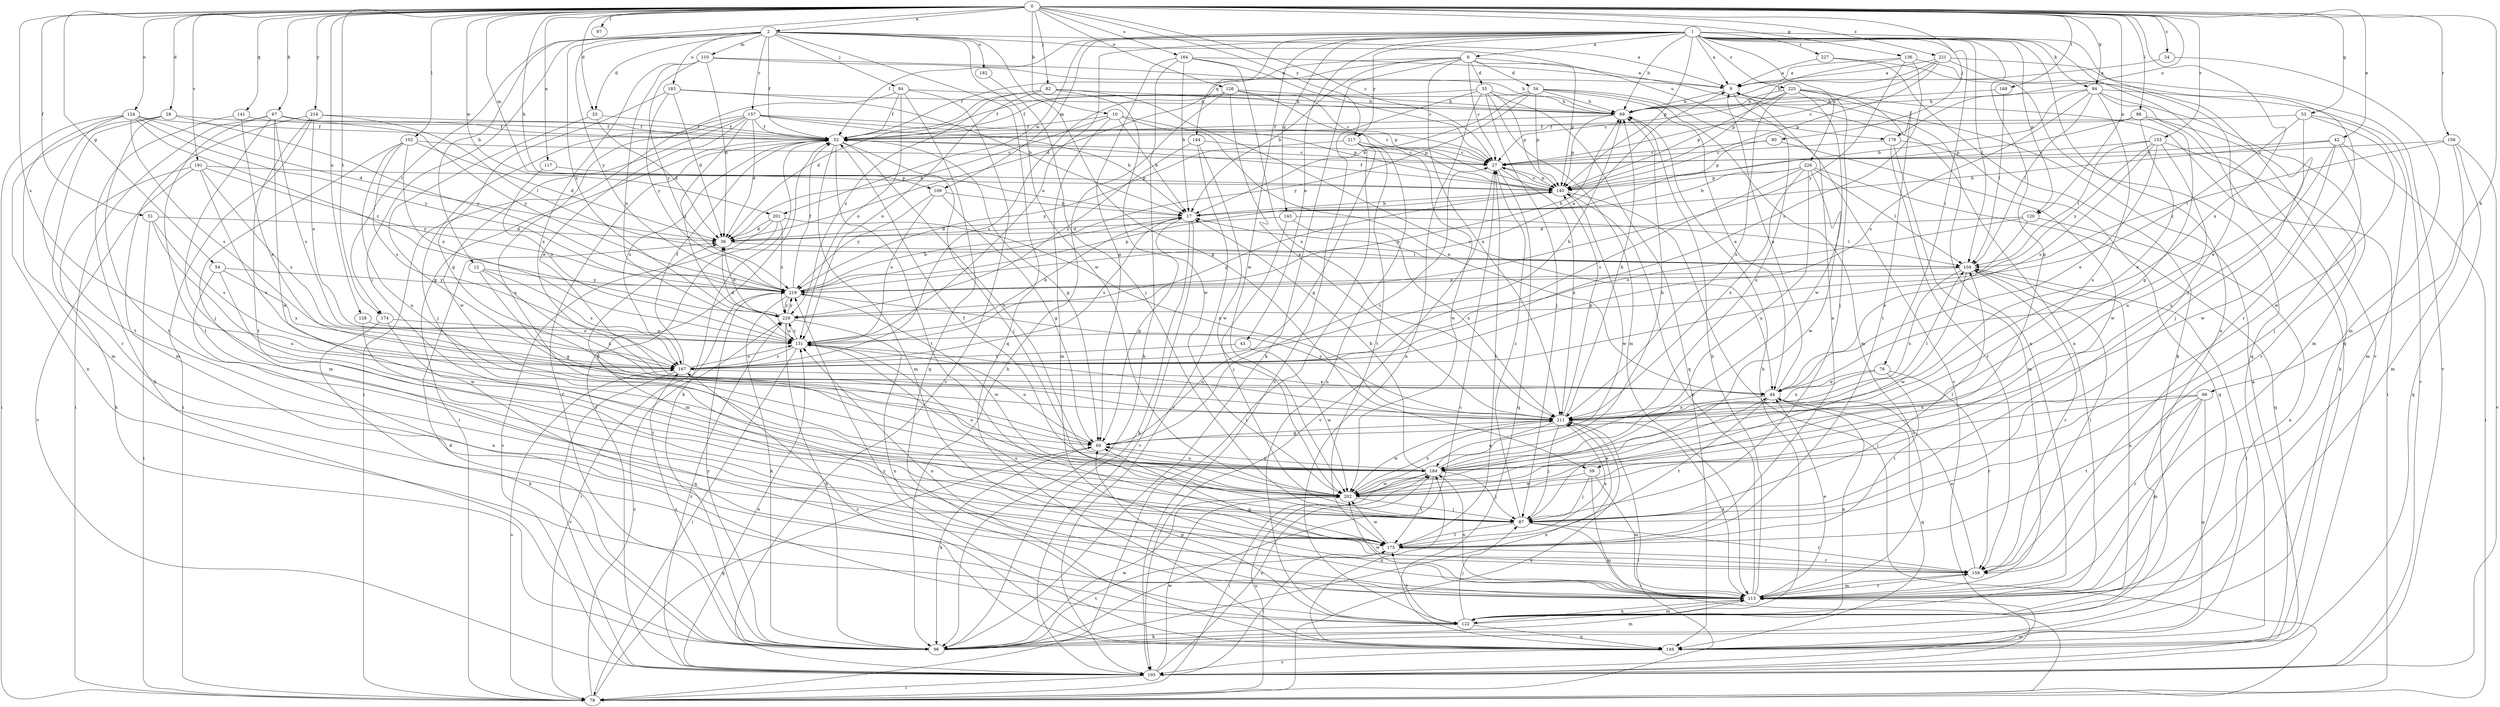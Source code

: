 strict digraph  {
0;
1;
2;
6;
9;
10;
12;
17;
24;
27;
28;
33;
34;
35;
36;
42;
43;
44;
51;
52;
53;
54;
59;
60;
66;
67;
69;
76;
78;
80;
82;
84;
87;
94;
96;
97;
98;
102;
104;
109;
110;
113;
117;
120;
122;
124;
126;
128;
131;
136;
140;
141;
143;
144;
149;
153;
156;
157;
158;
164;
167;
168;
174;
175;
179;
182;
183;
184;
191;
193;
201;
202;
211;
214;
217;
219;
221;
225;
226;
227;
229;
0 -> 2  [label=a];
0 -> 10  [label=b];
0 -> 12  [label=b];
0 -> 17  [label=b];
0 -> 24  [label=c];
0 -> 27  [label=c];
0 -> 28  [label=d];
0 -> 33  [label=d];
0 -> 42  [label=e];
0 -> 51  [label=f];
0 -> 53  [label=g];
0 -> 54  [label=g];
0 -> 66  [label=h];
0 -> 67  [label=h];
0 -> 80  [label=j];
0 -> 82  [label=j];
0 -> 94  [label=k];
0 -> 97  [label=l];
0 -> 98  [label=l];
0 -> 102  [label=l];
0 -> 109  [label=m];
0 -> 117  [label=n];
0 -> 120  [label=n];
0 -> 124  [label=o];
0 -> 126  [label=o];
0 -> 128  [label=o];
0 -> 136  [label=p];
0 -> 141  [label=q];
0 -> 153  [label=r];
0 -> 156  [label=r];
0 -> 164  [label=s];
0 -> 167  [label=s];
0 -> 168  [label=t];
0 -> 174  [label=t];
0 -> 179  [label=u];
0 -> 191  [label=v];
0 -> 201  [label=w];
0 -> 211  [label=x];
0 -> 214  [label=y];
0 -> 217  [label=y];
0 -> 221  [label=z];
1 -> 6  [label=a];
1 -> 9  [label=a];
1 -> 43  [label=e];
1 -> 52  [label=f];
1 -> 59  [label=g];
1 -> 69  [label=h];
1 -> 76  [label=i];
1 -> 94  [label=k];
1 -> 104  [label=l];
1 -> 109  [label=m];
1 -> 120  [label=n];
1 -> 122  [label=n];
1 -> 131  [label=o];
1 -> 140  [label=p];
1 -> 143  [label=q];
1 -> 144  [label=q];
1 -> 149  [label=q];
1 -> 193  [label=v];
1 -> 201  [label=w];
1 -> 202  [label=w];
1 -> 217  [label=y];
1 -> 225  [label=z];
1 -> 226  [label=z];
1 -> 227  [label=z];
2 -> 9  [label=a];
2 -> 33  [label=d];
2 -> 52  [label=f];
2 -> 59  [label=g];
2 -> 84  [label=j];
2 -> 87  [label=j];
2 -> 110  [label=m];
2 -> 149  [label=q];
2 -> 157  [label=r];
2 -> 174  [label=t];
2 -> 179  [label=u];
2 -> 182  [label=u];
2 -> 183  [label=u];
2 -> 202  [label=w];
2 -> 219  [label=y];
2 -> 229  [label=z];
6 -> 17  [label=b];
6 -> 27  [label=c];
6 -> 34  [label=d];
6 -> 35  [label=d];
6 -> 36  [label=d];
6 -> 52  [label=f];
6 -> 96  [label=k];
6 -> 122  [label=n];
6 -> 140  [label=p];
6 -> 211  [label=x];
9 -> 69  [label=h];
9 -> 184  [label=u];
10 -> 17  [label=b];
10 -> 36  [label=d];
10 -> 44  [label=e];
10 -> 52  [label=f];
10 -> 113  [label=m];
10 -> 140  [label=p];
12 -> 60  [label=g];
12 -> 167  [label=s];
12 -> 211  [label=x];
12 -> 219  [label=y];
17 -> 36  [label=d];
17 -> 60  [label=g];
17 -> 96  [label=k];
17 -> 167  [label=s];
17 -> 193  [label=v];
24 -> 9  [label=a];
24 -> 113  [label=m];
27 -> 140  [label=p];
27 -> 149  [label=q];
27 -> 175  [label=t];
27 -> 193  [label=v];
27 -> 211  [label=x];
28 -> 52  [label=f];
28 -> 122  [label=n];
28 -> 158  [label=r];
28 -> 175  [label=t];
28 -> 219  [label=y];
33 -> 36  [label=d];
33 -> 52  [label=f];
33 -> 60  [label=g];
34 -> 17  [label=b];
34 -> 44  [label=e];
34 -> 52  [label=f];
34 -> 69  [label=h];
34 -> 113  [label=m];
34 -> 140  [label=p];
34 -> 193  [label=v];
34 -> 219  [label=y];
35 -> 52  [label=f];
35 -> 69  [label=h];
35 -> 87  [label=j];
35 -> 113  [label=m];
35 -> 122  [label=n];
35 -> 140  [label=p];
35 -> 149  [label=q];
35 -> 193  [label=v];
36 -> 104  [label=l];
42 -> 17  [label=b];
42 -> 27  [label=c];
42 -> 78  [label=i];
42 -> 87  [label=j];
42 -> 184  [label=u];
42 -> 202  [label=w];
43 -> 167  [label=s];
43 -> 202  [label=w];
44 -> 9  [label=a];
44 -> 122  [label=n];
44 -> 149  [label=q];
44 -> 175  [label=t];
44 -> 211  [label=x];
51 -> 36  [label=d];
51 -> 78  [label=i];
51 -> 167  [label=s];
51 -> 184  [label=u];
52 -> 27  [label=c];
52 -> 60  [label=g];
52 -> 78  [label=i];
52 -> 87  [label=j];
52 -> 96  [label=k];
52 -> 113  [label=m];
52 -> 167  [label=s];
52 -> 175  [label=t];
52 -> 184  [label=u];
53 -> 44  [label=e];
53 -> 52  [label=f];
53 -> 113  [label=m];
53 -> 202  [label=w];
53 -> 229  [label=z];
54 -> 122  [label=n];
54 -> 167  [label=s];
54 -> 202  [label=w];
54 -> 219  [label=y];
59 -> 78  [label=i];
59 -> 87  [label=j];
59 -> 113  [label=m];
59 -> 202  [label=w];
60 -> 27  [label=c];
60 -> 96  [label=k];
60 -> 131  [label=o];
60 -> 184  [label=u];
66 -> 113  [label=m];
66 -> 149  [label=q];
66 -> 158  [label=r];
66 -> 175  [label=t];
66 -> 184  [label=u];
66 -> 211  [label=x];
67 -> 52  [label=f];
67 -> 78  [label=i];
67 -> 87  [label=j];
67 -> 167  [label=s];
67 -> 175  [label=t];
67 -> 202  [label=w];
67 -> 219  [label=y];
69 -> 52  [label=f];
69 -> 140  [label=p];
76 -> 44  [label=e];
76 -> 158  [label=r];
76 -> 175  [label=t];
76 -> 211  [label=x];
78 -> 60  [label=g];
78 -> 167  [label=s];
78 -> 184  [label=u];
78 -> 211  [label=x];
78 -> 229  [label=z];
80 -> 27  [label=c];
80 -> 140  [label=p];
80 -> 202  [label=w];
82 -> 36  [label=d];
82 -> 44  [label=e];
82 -> 69  [label=h];
82 -> 131  [label=o];
82 -> 202  [label=w];
82 -> 229  [label=z];
84 -> 52  [label=f];
84 -> 69  [label=h];
84 -> 78  [label=i];
84 -> 131  [label=o];
84 -> 149  [label=q];
84 -> 193  [label=v];
87 -> 27  [label=c];
87 -> 44  [label=e];
87 -> 104  [label=l];
87 -> 113  [label=m];
87 -> 158  [label=r];
87 -> 175  [label=t];
94 -> 17  [label=b];
94 -> 69  [label=h];
94 -> 96  [label=k];
94 -> 104  [label=l];
94 -> 113  [label=m];
94 -> 167  [label=s];
94 -> 184  [label=u];
94 -> 193  [label=v];
96 -> 27  [label=c];
96 -> 36  [label=d];
96 -> 52  [label=f];
96 -> 113  [label=m];
96 -> 167  [label=s];
96 -> 175  [label=t];
96 -> 202  [label=w];
96 -> 211  [label=x];
96 -> 219  [label=y];
98 -> 52  [label=f];
98 -> 60  [label=g];
98 -> 87  [label=j];
98 -> 140  [label=p];
98 -> 211  [label=x];
102 -> 27  [label=c];
102 -> 36  [label=d];
102 -> 113  [label=m];
102 -> 131  [label=o];
102 -> 167  [label=s];
102 -> 184  [label=u];
104 -> 17  [label=b];
104 -> 122  [label=n];
104 -> 158  [label=r];
104 -> 202  [label=w];
104 -> 211  [label=x];
104 -> 219  [label=y];
109 -> 17  [label=b];
109 -> 60  [label=g];
109 -> 131  [label=o];
109 -> 219  [label=y];
110 -> 9  [label=a];
110 -> 36  [label=d];
110 -> 69  [label=h];
110 -> 131  [label=o];
110 -> 211  [label=x];
110 -> 219  [label=y];
113 -> 9  [label=a];
113 -> 44  [label=e];
113 -> 69  [label=h];
113 -> 122  [label=n];
113 -> 131  [label=o];
113 -> 140  [label=p];
113 -> 158  [label=r];
113 -> 184  [label=u];
113 -> 202  [label=w];
113 -> 211  [label=x];
117 -> 131  [label=o];
117 -> 140  [label=p];
120 -> 36  [label=d];
120 -> 44  [label=e];
120 -> 122  [label=n];
120 -> 131  [label=o];
122 -> 60  [label=g];
122 -> 69  [label=h];
122 -> 87  [label=j];
122 -> 96  [label=k];
122 -> 113  [label=m];
122 -> 149  [label=q];
122 -> 175  [label=t];
124 -> 36  [label=d];
124 -> 52  [label=f];
124 -> 78  [label=i];
124 -> 113  [label=m];
124 -> 167  [label=s];
124 -> 175  [label=t];
124 -> 219  [label=y];
124 -> 229  [label=z];
126 -> 27  [label=c];
126 -> 69  [label=h];
126 -> 96  [label=k];
126 -> 140  [label=p];
126 -> 167  [label=s];
126 -> 211  [label=x];
128 -> 131  [label=o];
128 -> 175  [label=t];
131 -> 17  [label=b];
131 -> 36  [label=d];
131 -> 78  [label=i];
131 -> 140  [label=p];
131 -> 167  [label=s];
131 -> 229  [label=z];
136 -> 9  [label=a];
136 -> 140  [label=p];
136 -> 158  [label=r];
136 -> 167  [label=s];
136 -> 219  [label=y];
140 -> 17  [label=b];
140 -> 27  [label=c];
140 -> 52  [label=f];
140 -> 78  [label=i];
140 -> 202  [label=w];
141 -> 44  [label=e];
141 -> 52  [label=f];
141 -> 96  [label=k];
143 -> 36  [label=d];
143 -> 87  [label=j];
143 -> 104  [label=l];
143 -> 211  [label=x];
144 -> 27  [label=c];
144 -> 193  [label=v];
144 -> 202  [label=w];
144 -> 229  [label=z];
149 -> 104  [label=l];
149 -> 167  [label=s];
149 -> 184  [label=u];
149 -> 193  [label=v];
149 -> 219  [label=y];
153 -> 27  [label=c];
153 -> 44  [label=e];
153 -> 104  [label=l];
153 -> 158  [label=r];
153 -> 167  [label=s];
153 -> 184  [label=u];
153 -> 219  [label=y];
156 -> 27  [label=c];
156 -> 104  [label=l];
156 -> 113  [label=m];
156 -> 149  [label=q];
156 -> 193  [label=v];
157 -> 17  [label=b];
157 -> 27  [label=c];
157 -> 36  [label=d];
157 -> 44  [label=e];
157 -> 52  [label=f];
157 -> 87  [label=j];
157 -> 140  [label=p];
157 -> 184  [label=u];
157 -> 202  [label=w];
157 -> 229  [label=z];
158 -> 44  [label=e];
158 -> 60  [label=g];
158 -> 104  [label=l];
158 -> 113  [label=m];
158 -> 131  [label=o];
164 -> 9  [label=a];
164 -> 17  [label=b];
164 -> 27  [label=c];
164 -> 60  [label=g];
164 -> 96  [label=k];
164 -> 211  [label=x];
167 -> 44  [label=e];
167 -> 52  [label=f];
167 -> 69  [label=h];
167 -> 131  [label=o];
167 -> 193  [label=v];
168 -> 69  [label=h];
168 -> 104  [label=l];
174 -> 96  [label=k];
174 -> 131  [label=o];
174 -> 149  [label=q];
175 -> 9  [label=a];
175 -> 158  [label=r];
175 -> 202  [label=w];
175 -> 211  [label=x];
179 -> 27  [label=c];
179 -> 113  [label=m];
179 -> 149  [label=q];
179 -> 158  [label=r];
182 -> 87  [label=j];
183 -> 17  [label=b];
183 -> 36  [label=d];
183 -> 60  [label=g];
183 -> 69  [label=h];
183 -> 219  [label=y];
184 -> 17  [label=b];
184 -> 36  [label=d];
184 -> 60  [label=g];
184 -> 69  [label=h];
184 -> 78  [label=i];
184 -> 87  [label=j];
184 -> 175  [label=t];
184 -> 202  [label=w];
191 -> 96  [label=k];
191 -> 140  [label=p];
191 -> 167  [label=s];
191 -> 193  [label=v];
191 -> 211  [label=x];
191 -> 219  [label=y];
193 -> 9  [label=a];
193 -> 52  [label=f];
193 -> 78  [label=i];
193 -> 113  [label=m];
193 -> 131  [label=o];
193 -> 175  [label=t];
193 -> 184  [label=u];
193 -> 202  [label=w];
193 -> 229  [label=z];
201 -> 36  [label=d];
201 -> 113  [label=m];
201 -> 193  [label=v];
201 -> 211  [label=x];
201 -> 229  [label=z];
202 -> 52  [label=f];
202 -> 87  [label=j];
202 -> 131  [label=o];
202 -> 211  [label=x];
211 -> 60  [label=g];
211 -> 69  [label=h];
211 -> 78  [label=i];
211 -> 87  [label=j];
211 -> 104  [label=l];
211 -> 131  [label=o];
211 -> 140  [label=p];
211 -> 184  [label=u];
211 -> 202  [label=w];
211 -> 219  [label=y];
214 -> 52  [label=f];
214 -> 78  [label=i];
214 -> 104  [label=l];
214 -> 113  [label=m];
214 -> 131  [label=o];
214 -> 175  [label=t];
217 -> 27  [label=c];
217 -> 60  [label=g];
217 -> 78  [label=i];
217 -> 122  [label=n];
217 -> 175  [label=t];
217 -> 202  [label=w];
217 -> 219  [label=y];
219 -> 17  [label=b];
219 -> 52  [label=f];
219 -> 69  [label=h];
219 -> 78  [label=i];
219 -> 96  [label=k];
219 -> 140  [label=p];
219 -> 202  [label=w];
219 -> 229  [label=z];
221 -> 9  [label=a];
221 -> 27  [label=c];
221 -> 69  [label=h];
221 -> 87  [label=j];
221 -> 140  [label=p];
221 -> 193  [label=v];
225 -> 27  [label=c];
225 -> 69  [label=h];
225 -> 78  [label=i];
225 -> 87  [label=j];
225 -> 140  [label=p];
225 -> 175  [label=t];
225 -> 202  [label=w];
225 -> 211  [label=x];
226 -> 17  [label=b];
226 -> 104  [label=l];
226 -> 140  [label=p];
226 -> 149  [label=q];
226 -> 167  [label=s];
226 -> 184  [label=u];
226 -> 202  [label=w];
226 -> 211  [label=x];
227 -> 9  [label=a];
227 -> 96  [label=k];
227 -> 149  [label=q];
229 -> 9  [label=a];
229 -> 36  [label=d];
229 -> 96  [label=k];
229 -> 122  [label=n];
229 -> 131  [label=o];
229 -> 219  [label=y];
}
